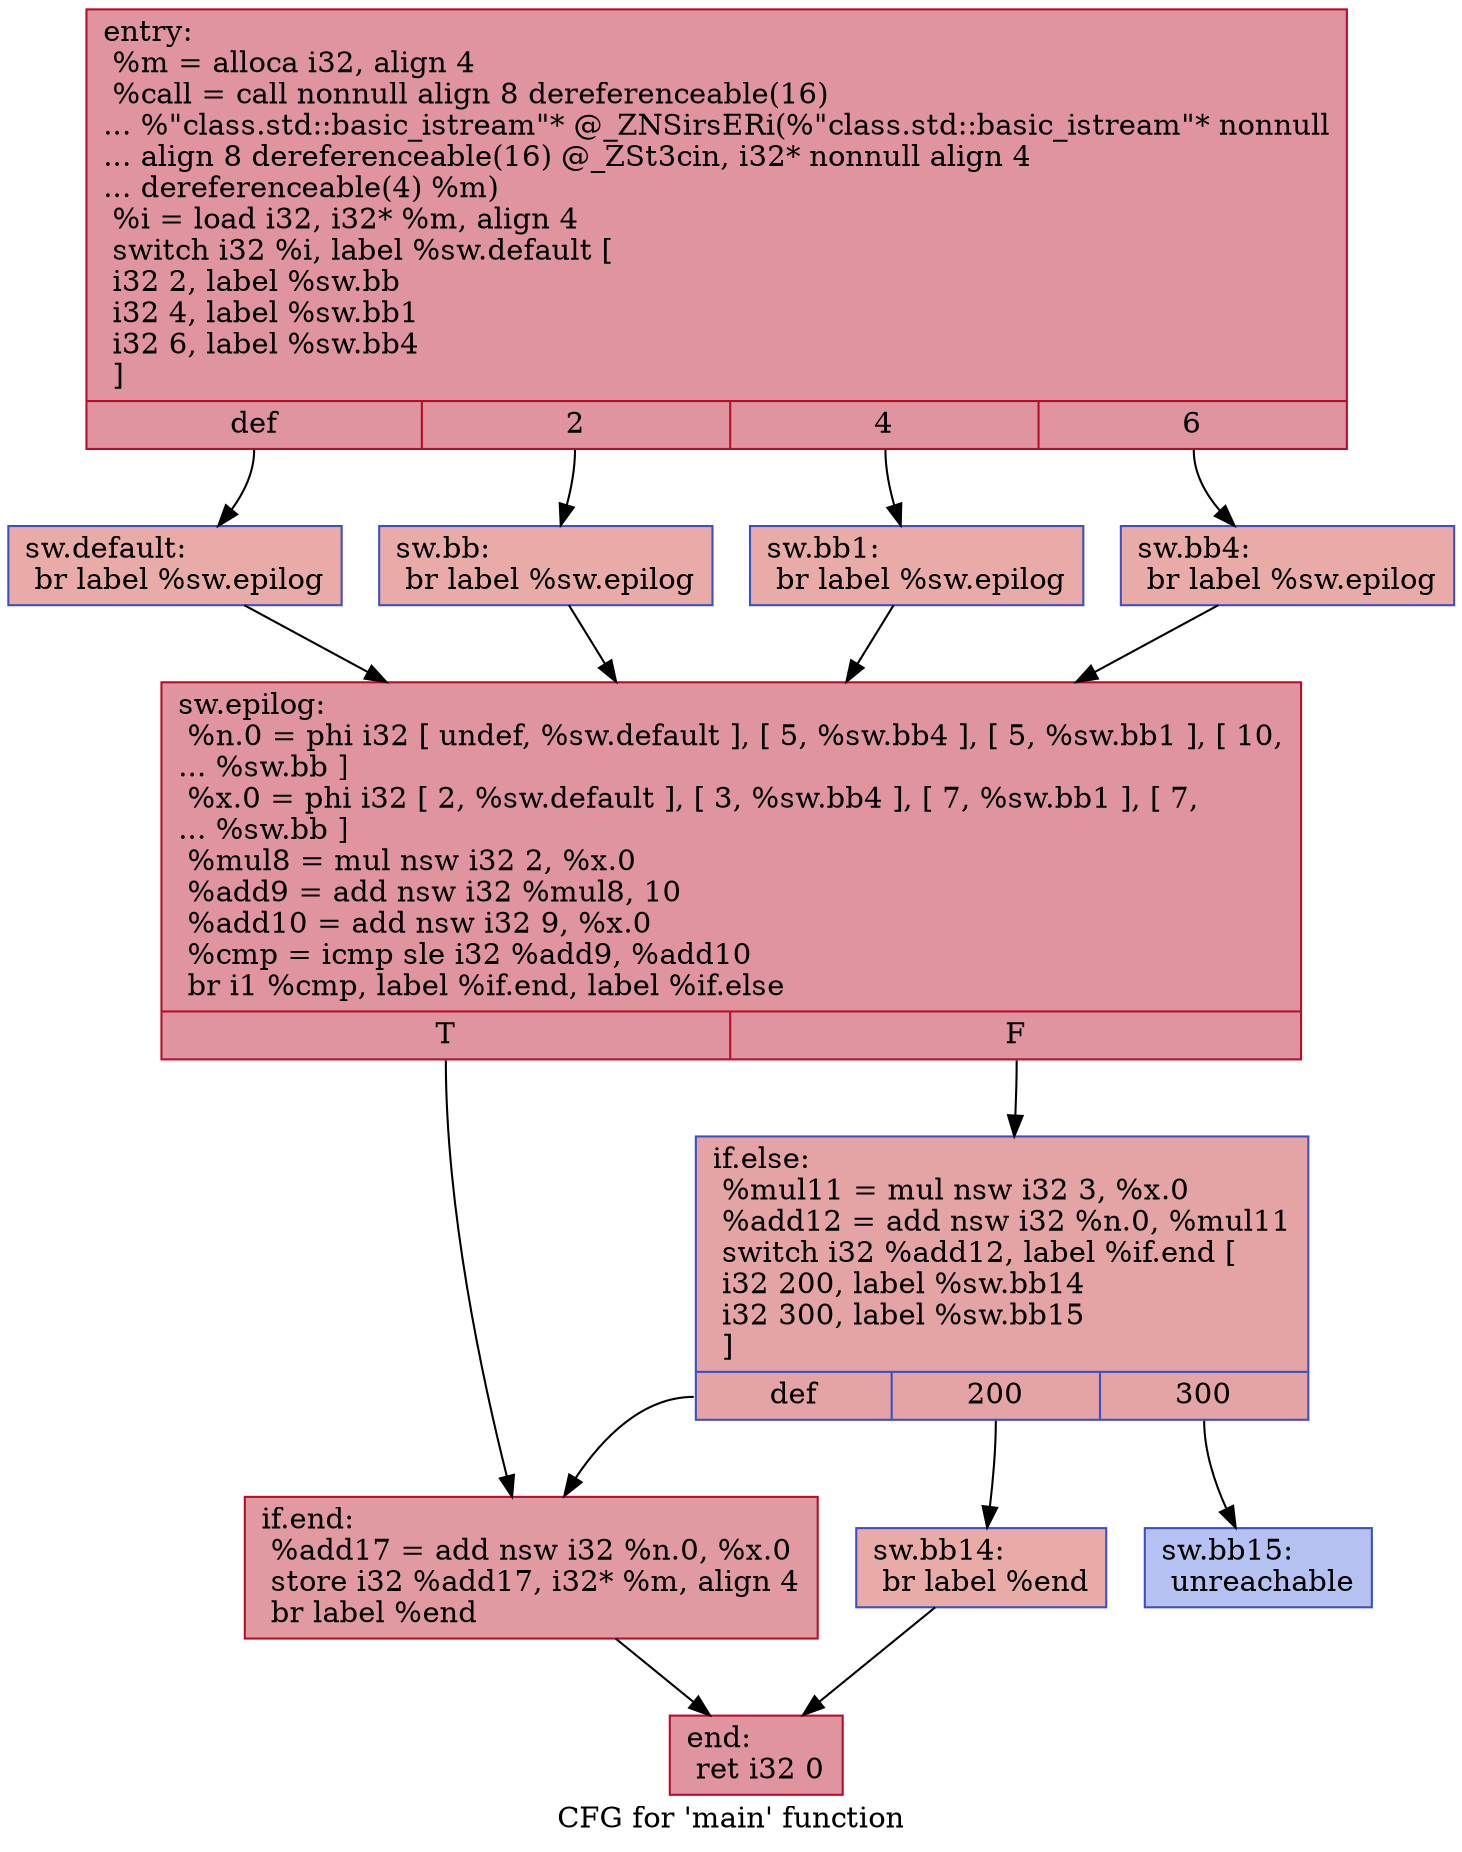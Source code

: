 digraph "CFG for 'main' function" {
	label="CFG for 'main' function";

	Node0x560d7e0e09b0 [shape=record,color="#b70d28ff", style=filled, fillcolor="#b70d2870",label="{entry:\l  %m = alloca i32, align 4\l  %call = call nonnull align 8 dereferenceable(16)\l... %\"class.std::basic_istream\"* @_ZNSirsERi(%\"class.std::basic_istream\"* nonnull\l... align 8 dereferenceable(16) @_ZSt3cin, i32* nonnull align 4\l... dereferenceable(4) %m)\l  %i = load i32, i32* %m, align 4\l  switch i32 %i, label %sw.default [\l    i32 2, label %sw.bb\l    i32 4, label %sw.bb1\l    i32 6, label %sw.bb4\l  ]\l|{<s0>def|<s1>2|<s2>4|<s3>6}}"];
	Node0x560d7e0e09b0:s0 -> Node0x560d7e0e0e20;
	Node0x560d7e0e09b0:s1 -> Node0x560d7e0e0f30;
	Node0x560d7e0e09b0:s2 -> Node0x560d7e0e1030;
	Node0x560d7e0e09b0:s3 -> Node0x560d7e0e1130;
	Node0x560d7e0e0f30 [shape=record,color="#3d50c3ff", style=filled, fillcolor="#cc403a70",label="{sw.bb:                                            \l  br label %sw.epilog\l}"];
	Node0x560d7e0e0f30 -> Node0x560d7e0e1250;
	Node0x560d7e0e1030 [shape=record,color="#3d50c3ff", style=filled, fillcolor="#cc403a70",label="{sw.bb1:                                           \l  br label %sw.epilog\l}"];
	Node0x560d7e0e1030 -> Node0x560d7e0e1250;
	Node0x560d7e0e1130 [shape=record,color="#3d50c3ff", style=filled, fillcolor="#cc403a70",label="{sw.bb4:                                           \l  br label %sw.epilog\l}"];
	Node0x560d7e0e1130 -> Node0x560d7e0e1250;
	Node0x560d7e0e0e20 [shape=record,color="#3d50c3ff", style=filled, fillcolor="#cc403a70",label="{sw.default:                                       \l  br label %sw.epilog\l}"];
	Node0x560d7e0e0e20 -> Node0x560d7e0e1250;
	Node0x560d7e0e1250 [shape=record,color="#b70d28ff", style=filled, fillcolor="#b70d2870",label="{sw.epilog:                                        \l  %n.0 = phi i32 [ undef, %sw.default ], [ 5, %sw.bb4 ], [ 5, %sw.bb1 ], [ 10,\l... %sw.bb ]\l  %x.0 = phi i32 [ 2, %sw.default ], [ 3, %sw.bb4 ], [ 7, %sw.bb1 ], [ 7,\l... %sw.bb ]\l  %mul8 = mul nsw i32 2, %x.0\l  %add9 = add nsw i32 %mul8, 10\l  %add10 = add nsw i32 9, %x.0\l  %cmp = icmp sle i32 %add9, %add10\l  br i1 %cmp, label %if.end, label %if.else\l|{<s0>T|<s1>F}}"];
	Node0x560d7e0e1250:s0 -> Node0x560d7e0e2050;
	Node0x560d7e0e1250:s1 -> Node0x560d7e0e20c0;
	Node0x560d7e0e20c0 [shape=record,color="#3d50c3ff", style=filled, fillcolor="#c32e3170",label="{if.else:                                          \l  %mul11 = mul nsw i32 3, %x.0\l  %add12 = add nsw i32 %n.0, %mul11\l  switch i32 %add12, label %if.end [\l    i32 200, label %sw.bb14\l    i32 300, label %sw.bb15\l  ]\l|{<s0>def|<s1>200|<s2>300}}"];
	Node0x560d7e0e20c0:s0 -> Node0x560d7e0e2050;
	Node0x560d7e0e20c0:s1 -> Node0x560d7e0e2370;
	Node0x560d7e0e20c0:s2 -> Node0x560d7e0e2410;
	Node0x560d7e0e2370 [shape=record,color="#3d50c3ff", style=filled, fillcolor="#cc403a70",label="{sw.bb14:                                          \l  br label %end\l}"];
	Node0x560d7e0e2370 -> Node0x560d7e0e25a0;
	Node0x560d7e0e2410 [shape=record,color="#3d50c3ff", style=filled, fillcolor="#5572df70",label="{sw.bb15:                                          \l  unreachable\l}"];
	Node0x560d7e0e2050 [shape=record,color="#b70d28ff", style=filled, fillcolor="#bb1b2c70",label="{if.end:                                           \l  %add17 = add nsw i32 %n.0, %x.0\l  store i32 %add17, i32* %m, align 4\l  br label %end\l}"];
	Node0x560d7e0e2050 -> Node0x560d7e0e25a0;
	Node0x560d7e0e25a0 [shape=record,color="#b70d28ff", style=filled, fillcolor="#b70d2870",label="{end:                                              \l  ret i32 0\l}"];
}
